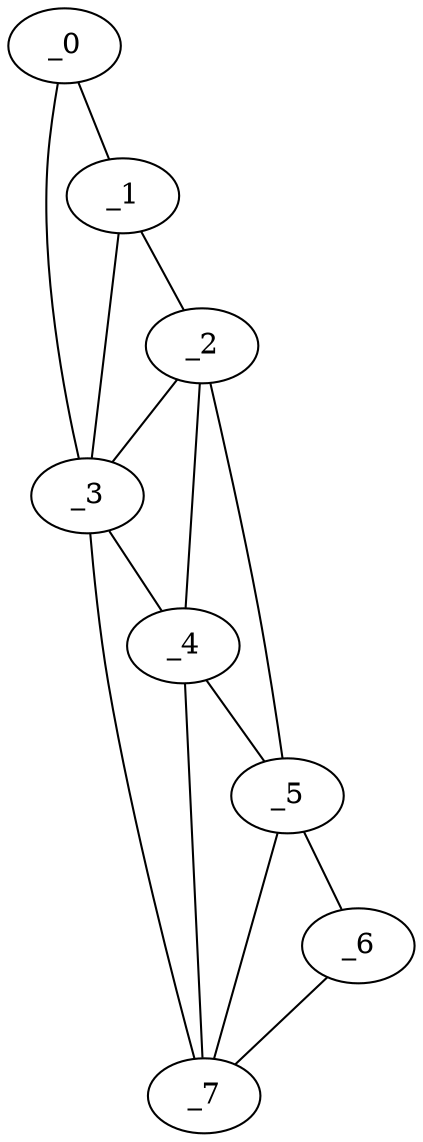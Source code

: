 graph "obj91__255.gxl" {
	_0	 [x=7,
		y=26];
	_1	 [x=14,
		y=35];
	_0 -- _1	 [valence=1];
	_3	 [x=82,
		y=30];
	_0 -- _3	 [valence=1];
	_2	 [x=69,
		y=99];
	_1 -- _2	 [valence=1];
	_1 -- _3	 [valence=2];
	_2 -- _3	 [valence=2];
	_4	 [x=98,
		y=52];
	_2 -- _4	 [valence=2];
	_5	 [x=107,
		y=95];
	_2 -- _5	 [valence=1];
	_3 -- _4	 [valence=2];
	_7	 [x=119,
		y=73];
	_3 -- _7	 [valence=1];
	_4 -- _5	 [valence=2];
	_4 -- _7	 [valence=2];
	_6	 [x=118,
		y=91];
	_5 -- _6	 [valence=1];
	_5 -- _7	 [valence=1];
	_6 -- _7	 [valence=1];
}
